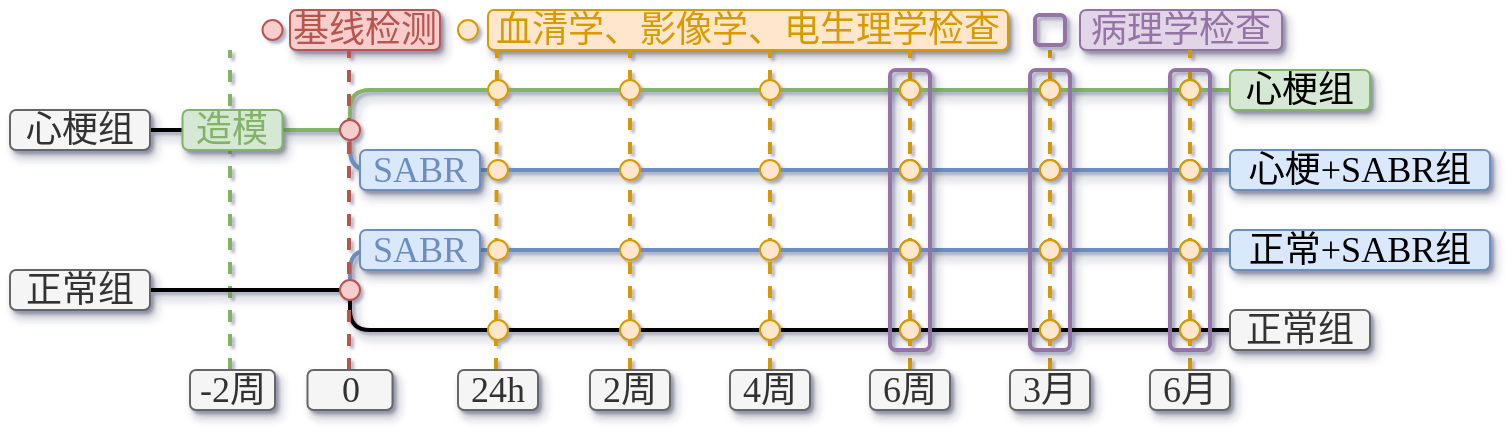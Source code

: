 <mxfile version="21.3.0" type="github">
  <diagram name="第 1 页" id="C_3h3VAVvYODB8KFkyO_">
    <mxGraphModel dx="1647" dy="903" grid="1" gridSize="10" guides="1" tooltips="1" connect="1" arrows="1" fold="1" page="1" pageScale="1" pageWidth="827" pageHeight="1169" math="0" shadow="1">
      <root>
        <mxCell id="0" />
        <mxCell id="1" parent="0" />
        <mxCell id="onbVBH6VORb0m2ybjFXg-235" value="" style="endArrow=none;dashed=1;html=1;rounded=0;fillColor=#d5e8d4;strokeColor=#82b366;strokeWidth=2;" parent="1" edge="1">
          <mxGeometry width="50" height="50" relative="1" as="geometry">
            <mxPoint x="280" y="400" as="sourcePoint" />
            <mxPoint x="280" y="240" as="targetPoint" />
          </mxGeometry>
        </mxCell>
        <mxCell id="onbVBH6VORb0m2ybjFXg-175" value="" style="endArrow=none;html=1;rounded=1;startArrow=none;startFill=0;endFill=0;fillColor=#dae8fc;strokeColor=#6c8ebf;strokeWidth=2;shadow=1;" parent="1" edge="1">
          <mxGeometry width="50" height="50" relative="1" as="geometry">
            <mxPoint x="340" y="360" as="sourcePoint" />
            <mxPoint x="780" y="340" as="targetPoint" />
            <Array as="points">
              <mxPoint x="340" y="340" />
            </Array>
          </mxGeometry>
        </mxCell>
        <mxCell id="onbVBH6VORb0m2ybjFXg-87" value="" style="endArrow=none;html=1;rounded=1;startArrow=none;startFill=0;endFill=0;fillColor=#d5e8d4;strokeColor=#82b366;strokeWidth=2;shadow=1;" parent="1" edge="1">
          <mxGeometry width="50" height="50" relative="1" as="geometry">
            <mxPoint x="340" y="280" as="sourcePoint" />
            <mxPoint x="780" y="260" as="targetPoint" />
            <Array as="points">
              <mxPoint x="340" y="260" />
            </Array>
          </mxGeometry>
        </mxCell>
        <mxCell id="onbVBH6VORb0m2ybjFXg-63" value="" style="endArrow=none;html=1;rounded=0;startArrow=none;startFill=0;endFill=0;fillColor=#d5e8d4;strokeColor=#82b366;strokeWidth=2;shadow=1;" parent="1" source="onbVBH6VORb0m2ybjFXg-7" target="onbVBH6VORb0m2ybjFXg-61" edge="1">
          <mxGeometry width="50" height="50" relative="1" as="geometry">
            <mxPoint x="270" y="280" as="sourcePoint" />
            <mxPoint x="340" y="280" as="targetPoint" />
          </mxGeometry>
        </mxCell>
        <mxCell id="onbVBH6VORb0m2ybjFXg-2" value="" style="endArrow=none;html=1;rounded=0;startArrow=none;startFill=0;endFill=0;strokeWidth=2;shadow=1;" parent="1" edge="1">
          <mxGeometry width="50" height="50" relative="1" as="geometry">
            <mxPoint x="240" y="280" as="sourcePoint" />
            <mxPoint x="270" y="280" as="targetPoint" />
          </mxGeometry>
        </mxCell>
        <mxCell id="onbVBH6VORb0m2ybjFXg-3" value="&lt;font style=&quot;font-size: 18px;&quot; face=&quot;LXGW WenKai&quot;&gt;心梗组&lt;/font&gt;" style="text;html=1;strokeColor=#666666;fillColor=#f5f5f5;align=center;verticalAlign=middle;whiteSpace=wrap;rounded=1;fontColor=#333333;shadow=1;" parent="1" vertex="1">
          <mxGeometry x="170" y="270" width="70" height="20" as="geometry" />
        </mxCell>
        <mxCell id="onbVBH6VORb0m2ybjFXg-4" value="" style="endArrow=none;html=1;rounded=0;startArrow=none;startFill=0;endFill=0;strokeWidth=2;shadow=1;" parent="1" edge="1">
          <mxGeometry width="50" height="50" relative="1" as="geometry">
            <mxPoint x="240" y="360" as="sourcePoint" />
            <mxPoint x="270" y="360" as="targetPoint" />
          </mxGeometry>
        </mxCell>
        <mxCell id="onbVBH6VORb0m2ybjFXg-5" value="&lt;font style=&quot;font-size: 18px;&quot; face=&quot;LXGW WenKai&quot;&gt;正常组&lt;/font&gt;" style="text;html=1;strokeColor=#666666;fillColor=#f5f5f5;align=center;verticalAlign=middle;whiteSpace=wrap;rounded=1;fontColor=#333333;shadow=1;" parent="1" vertex="1">
          <mxGeometry x="170" y="350" width="70" height="20" as="geometry" />
        </mxCell>
        <mxCell id="onbVBH6VORb0m2ybjFXg-10" value="" style="endArrow=none;html=1;rounded=0;startArrow=none;startFill=0;endFill=0;fillColor=#d5e8d4;strokeColor=#82b366;strokeWidth=2;" parent="1" source="onbVBH6VORb0m2ybjFXg-61" edge="1">
          <mxGeometry width="50" height="50" relative="1" as="geometry">
            <mxPoint x="200" y="280" as="sourcePoint" />
            <mxPoint x="340" y="280" as="targetPoint" />
          </mxGeometry>
        </mxCell>
        <mxCell id="onbVBH6VORb0m2ybjFXg-11" value="" style="endArrow=none;html=1;rounded=0;startArrow=none;startFill=0;endFill=0;fillColor=#d5e8d4;strokeColor=#000000;strokeWidth=2;shadow=1;" parent="1" edge="1">
          <mxGeometry width="50" height="50" relative="1" as="geometry">
            <mxPoint x="270" y="360" as="sourcePoint" />
            <mxPoint x="340" y="360" as="targetPoint" />
          </mxGeometry>
        </mxCell>
        <mxCell id="onbVBH6VORb0m2ybjFXg-20" value="&lt;font style=&quot;font-size: 18px;&quot; face=&quot;LXGW WenKai&quot;&gt;-2周&lt;/font&gt;" style="text;html=1;strokeColor=#666666;fillColor=#f5f5f5;align=center;verticalAlign=middle;whiteSpace=wrap;rounded=1;fontColor=#333333;shadow=1;" parent="1" vertex="1">
          <mxGeometry x="260" y="400" width="42.5" height="20" as="geometry" />
        </mxCell>
        <mxCell id="onbVBH6VORb0m2ybjFXg-22" value="&lt;font style=&quot;font-size: 18px;&quot; face=&quot;LXGW WenKai&quot; color=&quot;#b85450&quot;&gt;基线检测&lt;/font&gt;" style="text;html=1;strokeColor=#b85450;fillColor=#f8cecc;align=center;verticalAlign=middle;whiteSpace=wrap;rounded=1;shadow=1;" parent="1" vertex="1">
          <mxGeometry x="310" y="220" width="75" height="20" as="geometry" />
        </mxCell>
        <mxCell id="onbVBH6VORb0m2ybjFXg-15" value="" style="endArrow=none;html=1;rounded=1;startArrow=none;startFill=0;endFill=0;fillColor=#d5e8d4;strokeColor=#000000;strokeWidth=2;shadow=1;" parent="1" edge="1">
          <mxGeometry width="50" height="50" relative="1" as="geometry">
            <mxPoint x="340" y="360" as="sourcePoint" />
            <mxPoint x="780" y="380" as="targetPoint" />
            <Array as="points">
              <mxPoint x="340" y="380" />
            </Array>
          </mxGeometry>
        </mxCell>
        <mxCell id="onbVBH6VORb0m2ybjFXg-16" value="" style="endArrow=none;html=1;startArrow=none;startFill=0;endFill=0;fillColor=#d5e8d4;strokeColor=#6C8EBF;strokeWidth=2;rounded=1;shadow=1;" parent="1" edge="1">
          <mxGeometry width="50" height="50" relative="1" as="geometry">
            <mxPoint x="340" y="280" as="sourcePoint" />
            <mxPoint x="780" y="300" as="targetPoint" />
            <Array as="points">
              <mxPoint x="340" y="300" />
            </Array>
          </mxGeometry>
        </mxCell>
        <mxCell id="onbVBH6VORb0m2ybjFXg-23" value="&lt;font style=&quot;font-size: 18px;&quot; face=&quot;LXGW WenKai&quot; color=&quot;#d79b00&quot;&gt;血清学、影像学、电生理学检查&lt;/font&gt;" style="text;html=1;strokeColor=#d79b00;fillColor=#ffe6cc;align=center;verticalAlign=middle;whiteSpace=wrap;rounded=1;shadow=1;" parent="1" vertex="1">
          <mxGeometry x="409" y="220" width="260" height="20" as="geometry" />
        </mxCell>
        <mxCell id="onbVBH6VORb0m2ybjFXg-24" value="" style="endArrow=none;dashed=1;html=1;rounded=0;fillColor=#ffe6cc;strokeColor=#d79b00;strokeWidth=2;" parent="1" edge="1">
          <mxGeometry width="50" height="50" relative="1" as="geometry">
            <mxPoint x="413" y="400" as="sourcePoint" />
            <mxPoint x="413.5" y="240" as="targetPoint" />
          </mxGeometry>
        </mxCell>
        <mxCell id="onbVBH6VORb0m2ybjFXg-25" value="" style="endArrow=none;dashed=1;html=1;rounded=0;fillColor=#ffe6cc;strokeColor=#d79b00;strokeWidth=2;" parent="1" edge="1">
          <mxGeometry width="50" height="50" relative="1" as="geometry">
            <mxPoint x="480" y="400" as="sourcePoint" />
            <mxPoint x="480" y="240" as="targetPoint" />
          </mxGeometry>
        </mxCell>
        <mxCell id="onbVBH6VORb0m2ybjFXg-26" value="" style="endArrow=none;dashed=1;html=1;rounded=0;fillColor=#ffe6cc;strokeColor=#d79b00;strokeWidth=2;" parent="1" edge="1">
          <mxGeometry width="50" height="50" relative="1" as="geometry">
            <mxPoint x="550" y="400" as="sourcePoint" />
            <mxPoint x="550" y="240" as="targetPoint" />
          </mxGeometry>
        </mxCell>
        <mxCell id="onbVBH6VORb0m2ybjFXg-27" value="" style="endArrow=none;dashed=1;html=1;rounded=0;fillColor=#ffe6cc;strokeColor=#d79b00;strokeWidth=2;" parent="1" edge="1">
          <mxGeometry width="50" height="50" relative="1" as="geometry">
            <mxPoint x="620" y="400" as="sourcePoint" />
            <mxPoint x="620" y="240" as="targetPoint" />
          </mxGeometry>
        </mxCell>
        <mxCell id="onbVBH6VORb0m2ybjFXg-31" value="&lt;font style=&quot;font-size: 18px;&quot; face=&quot;LXGW WenKai&quot;&gt;24h&lt;/font&gt;" style="text;html=1;strokeColor=#666666;fillColor=#f5f5f5;align=center;verticalAlign=middle;whiteSpace=wrap;rounded=1;fontColor=#333333;shadow=1;" parent="1" vertex="1">
          <mxGeometry x="394" y="400" width="40" height="20" as="geometry" />
        </mxCell>
        <mxCell id="onbVBH6VORb0m2ybjFXg-32" value="&lt;font style=&quot;font-size: 18px;&quot; face=&quot;LXGW WenKai&quot;&gt;2周&lt;/font&gt;" style="text;html=1;strokeColor=#666666;fillColor=#f5f5f5;align=center;verticalAlign=middle;whiteSpace=wrap;rounded=1;fontColor=#333333;shadow=1;" parent="1" vertex="1">
          <mxGeometry x="460" y="400" width="40" height="20" as="geometry" />
        </mxCell>
        <mxCell id="onbVBH6VORb0m2ybjFXg-33" value="&lt;font style=&quot;font-size: 18px;&quot; face=&quot;LXGW WenKai&quot;&gt;4周&lt;/font&gt;" style="text;html=1;strokeColor=#666666;fillColor=#f5f5f5;align=center;verticalAlign=middle;whiteSpace=wrap;rounded=1;fontColor=#333333;shadow=1;" parent="1" vertex="1">
          <mxGeometry x="530" y="400" width="40" height="20" as="geometry" />
        </mxCell>
        <mxCell id="onbVBH6VORb0m2ybjFXg-34" value="&lt;font style=&quot;font-size: 18px;&quot; face=&quot;LXGW WenKai&quot;&gt;6周&lt;/font&gt;" style="text;html=1;strokeColor=#666666;fillColor=#f5f5f5;align=center;verticalAlign=middle;whiteSpace=wrap;rounded=1;fontColor=#333333;shadow=1;" parent="1" vertex="1">
          <mxGeometry x="600" y="400" width="40" height="20" as="geometry" />
        </mxCell>
        <mxCell id="onbVBH6VORb0m2ybjFXg-40" value="" style="rounded=1;whiteSpace=wrap;html=1;fillColor=none;strokeColor=#9673a6;strokeWidth=2;shadow=1;" parent="1" vertex="1">
          <mxGeometry x="610" y="250" width="20" height="140" as="geometry" />
        </mxCell>
        <mxCell id="onbVBH6VORb0m2ybjFXg-57" value="" style="endArrow=none;dashed=1;html=1;rounded=0;fillColor=#f8cecc;strokeColor=#b85450;strokeWidth=2;" parent="1" edge="1">
          <mxGeometry width="50" height="50" relative="1" as="geometry">
            <mxPoint x="339.5" y="400" as="sourcePoint" />
            <mxPoint x="339.5" y="240" as="targetPoint" />
          </mxGeometry>
        </mxCell>
        <mxCell id="onbVBH6VORb0m2ybjFXg-61" value="" style="ellipse;whiteSpace=wrap;html=1;aspect=fixed;fillColor=#f8cecc;strokeColor=#b85450;" parent="1" vertex="1">
          <mxGeometry x="335" y="275" width="10" height="10" as="geometry" />
        </mxCell>
        <mxCell id="onbVBH6VORb0m2ybjFXg-65" value="" style="endArrow=none;html=1;rounded=0;startArrow=none;startFill=0;endFill=0;fillColor=#dae8fc;strokeColor=#6c8ebf;strokeWidth=2;" parent="1" target="onbVBH6VORb0m2ybjFXg-64" edge="1">
          <mxGeometry width="50" height="50" relative="1" as="geometry">
            <mxPoint x="340" y="360" as="sourcePoint" />
            <mxPoint x="850" y="340" as="targetPoint" />
            <Array as="points" />
          </mxGeometry>
        </mxCell>
        <mxCell id="onbVBH6VORb0m2ybjFXg-64" value="" style="ellipse;whiteSpace=wrap;html=1;aspect=fixed;fillColor=#f8cecc;strokeColor=#b85450;" parent="1" vertex="1">
          <mxGeometry x="335" y="355" width="10" height="10" as="geometry" />
        </mxCell>
        <mxCell id="onbVBH6VORb0m2ybjFXg-75" value="" style="ellipse;whiteSpace=wrap;html=1;aspect=fixed;fillColor=#e1d5e7;strokeColor=#9673a6;" parent="1" vertex="1">
          <mxGeometry x="615" y="375" width="10" height="10" as="geometry" />
        </mxCell>
        <mxCell id="onbVBH6VORb0m2ybjFXg-76" value="" style="ellipse;whiteSpace=wrap;html=1;aspect=fixed;fillColor=#e1d5e7;strokeColor=#9673a6;" parent="1" vertex="1">
          <mxGeometry x="615" y="335" width="10" height="10" as="geometry" />
        </mxCell>
        <mxCell id="onbVBH6VORb0m2ybjFXg-77" value="" style="ellipse;whiteSpace=wrap;html=1;aspect=fixed;fillColor=#e1d5e7;strokeColor=#9673a6;" parent="1" vertex="1">
          <mxGeometry x="615" y="295" width="10" height="10" as="geometry" />
        </mxCell>
        <mxCell id="onbVBH6VORb0m2ybjFXg-78" value="" style="ellipse;whiteSpace=wrap;html=1;aspect=fixed;fillColor=#e1d5e7;strokeColor=#9673a6;" parent="1" vertex="1">
          <mxGeometry x="615" y="255" width="10" height="10" as="geometry" />
        </mxCell>
        <mxCell id="onbVBH6VORb0m2ybjFXg-156" value="&lt;font color=&quot;#6c8ebf&quot; style=&quot;font-size: 18px;&quot; face=&quot;LXGW WenKai&quot;&gt;SABR&lt;/font&gt;" style="text;html=1;strokeColor=#6c8ebf;fillColor=#dae8fc;align=center;verticalAlign=middle;whiteSpace=wrap;rounded=1;shadow=1;" parent="1" vertex="1">
          <mxGeometry x="345" y="290" width="60" height="20" as="geometry" />
        </mxCell>
        <mxCell id="onbVBH6VORb0m2ybjFXg-163" value="&lt;font color=&quot;#6c8ebf&quot; style=&quot;font-size: 18px;&quot; face=&quot;LXGW WenKai&quot;&gt;SABR&lt;/font&gt;" style="text;html=1;strokeColor=#6c8ebf;fillColor=#dae8fc;align=center;verticalAlign=middle;whiteSpace=wrap;rounded=1;shadow=1;" parent="1" vertex="1">
          <mxGeometry x="345" y="330" width="60" height="20" as="geometry" />
        </mxCell>
        <mxCell id="onbVBH6VORb0m2ybjFXg-199" value="" style="group" parent="1" vertex="1" connectable="0">
          <mxGeometry x="409" y="255" width="10" height="130" as="geometry" />
        </mxCell>
        <mxCell id="onbVBH6VORb0m2ybjFXg-177" value="" style="ellipse;whiteSpace=wrap;html=1;aspect=fixed;fillColor=#ffe6cc;strokeColor=#d79b00;" parent="onbVBH6VORb0m2ybjFXg-199" vertex="1">
          <mxGeometry width="10" height="10" as="geometry" />
        </mxCell>
        <mxCell id="onbVBH6VORb0m2ybjFXg-181" value="" style="ellipse;whiteSpace=wrap;html=1;aspect=fixed;fillColor=#ffe6cc;strokeColor=#d79b00;" parent="onbVBH6VORb0m2ybjFXg-199" vertex="1">
          <mxGeometry y="40" width="10" height="10" as="geometry" />
        </mxCell>
        <mxCell id="onbVBH6VORb0m2ybjFXg-182" value="" style="ellipse;whiteSpace=wrap;html=1;aspect=fixed;fillColor=#ffe6cc;strokeColor=#d79b00;" parent="onbVBH6VORb0m2ybjFXg-199" vertex="1">
          <mxGeometry y="80" width="10" height="10" as="geometry" />
        </mxCell>
        <mxCell id="onbVBH6VORb0m2ybjFXg-183" value="" style="ellipse;whiteSpace=wrap;html=1;aspect=fixed;fillColor=#ffe6cc;strokeColor=#d79b00;" parent="onbVBH6VORb0m2ybjFXg-199" vertex="1">
          <mxGeometry y="120" width="10" height="10" as="geometry" />
        </mxCell>
        <mxCell id="onbVBH6VORb0m2ybjFXg-201" value="" style="group" parent="1" vertex="1" connectable="0">
          <mxGeometry x="475" y="255" width="10" height="130" as="geometry" />
        </mxCell>
        <mxCell id="onbVBH6VORb0m2ybjFXg-202" value="" style="ellipse;whiteSpace=wrap;html=1;aspect=fixed;fillColor=#ffe6cc;strokeColor=#d79b00;" parent="onbVBH6VORb0m2ybjFXg-201" vertex="1">
          <mxGeometry width="10" height="10" as="geometry" />
        </mxCell>
        <mxCell id="onbVBH6VORb0m2ybjFXg-203" value="" style="ellipse;whiteSpace=wrap;html=1;aspect=fixed;fillColor=#ffe6cc;strokeColor=#d79b00;" parent="onbVBH6VORb0m2ybjFXg-201" vertex="1">
          <mxGeometry y="40" width="10" height="10" as="geometry" />
        </mxCell>
        <mxCell id="onbVBH6VORb0m2ybjFXg-204" value="" style="ellipse;whiteSpace=wrap;html=1;aspect=fixed;fillColor=#ffe6cc;strokeColor=#d79b00;" parent="onbVBH6VORb0m2ybjFXg-201" vertex="1">
          <mxGeometry y="80" width="10" height="10" as="geometry" />
        </mxCell>
        <mxCell id="onbVBH6VORb0m2ybjFXg-205" value="" style="ellipse;whiteSpace=wrap;html=1;aspect=fixed;fillColor=#ffe6cc;strokeColor=#d79b00;" parent="onbVBH6VORb0m2ybjFXg-201" vertex="1">
          <mxGeometry y="120" width="10" height="10" as="geometry" />
        </mxCell>
        <mxCell id="onbVBH6VORb0m2ybjFXg-206" value="" style="group" parent="1" vertex="1" connectable="0">
          <mxGeometry x="545" y="255" width="10" height="130" as="geometry" />
        </mxCell>
        <mxCell id="onbVBH6VORb0m2ybjFXg-207" value="" style="ellipse;whiteSpace=wrap;html=1;aspect=fixed;fillColor=#ffe6cc;strokeColor=#d79b00;" parent="onbVBH6VORb0m2ybjFXg-206" vertex="1">
          <mxGeometry width="10" height="10" as="geometry" />
        </mxCell>
        <mxCell id="onbVBH6VORb0m2ybjFXg-208" value="" style="ellipse;whiteSpace=wrap;html=1;aspect=fixed;fillColor=#ffe6cc;strokeColor=#d79b00;" parent="onbVBH6VORb0m2ybjFXg-206" vertex="1">
          <mxGeometry y="40" width="10" height="10" as="geometry" />
        </mxCell>
        <mxCell id="onbVBH6VORb0m2ybjFXg-209" value="" style="ellipse;whiteSpace=wrap;html=1;aspect=fixed;fillColor=#ffe6cc;strokeColor=#d79b00;" parent="onbVBH6VORb0m2ybjFXg-206" vertex="1">
          <mxGeometry y="80" width="10" height="10" as="geometry" />
        </mxCell>
        <mxCell id="onbVBH6VORb0m2ybjFXg-210" value="" style="ellipse;whiteSpace=wrap;html=1;aspect=fixed;fillColor=#ffe6cc;strokeColor=#d79b00;" parent="onbVBH6VORb0m2ybjFXg-206" vertex="1">
          <mxGeometry y="120" width="10" height="10" as="geometry" />
        </mxCell>
        <mxCell id="onbVBH6VORb0m2ybjFXg-211" value="" style="group" parent="1" vertex="1" connectable="0">
          <mxGeometry x="615" y="255" width="10" height="130" as="geometry" />
        </mxCell>
        <mxCell id="onbVBH6VORb0m2ybjFXg-212" value="" style="ellipse;whiteSpace=wrap;html=1;aspect=fixed;fillColor=#ffe6cc;strokeColor=#d79b00;" parent="onbVBH6VORb0m2ybjFXg-211" vertex="1">
          <mxGeometry width="10" height="10" as="geometry" />
        </mxCell>
        <mxCell id="onbVBH6VORb0m2ybjFXg-213" value="" style="ellipse;whiteSpace=wrap;html=1;aspect=fixed;fillColor=#ffe6cc;strokeColor=#d79b00;" parent="onbVBH6VORb0m2ybjFXg-211" vertex="1">
          <mxGeometry y="40" width="10" height="10" as="geometry" />
        </mxCell>
        <mxCell id="onbVBH6VORb0m2ybjFXg-214" value="" style="ellipse;whiteSpace=wrap;html=1;aspect=fixed;fillColor=#ffe6cc;strokeColor=#d79b00;" parent="onbVBH6VORb0m2ybjFXg-211" vertex="1">
          <mxGeometry y="80" width="10" height="10" as="geometry" />
        </mxCell>
        <mxCell id="onbVBH6VORb0m2ybjFXg-215" value="" style="ellipse;whiteSpace=wrap;html=1;aspect=fixed;fillColor=#ffe6cc;strokeColor=#d79b00;" parent="onbVBH6VORb0m2ybjFXg-211" vertex="1">
          <mxGeometry y="120" width="10" height="10" as="geometry" />
        </mxCell>
        <mxCell id="onbVBH6VORb0m2ybjFXg-232" value="&lt;font style=&quot;font-size: 18px;&quot; face=&quot;LXGW WenKai&quot;&gt;0&lt;/font&gt;" style="text;html=1;strokeColor=#666666;fillColor=#f5f5f5;align=center;verticalAlign=middle;whiteSpace=wrap;rounded=1;fontColor=#333333;shadow=1;" parent="1" vertex="1">
          <mxGeometry x="318.75" y="400" width="42.5" height="20" as="geometry" />
        </mxCell>
        <mxCell id="onbVBH6VORb0m2ybjFXg-233" value="" style="endArrow=none;html=1;rounded=0;startArrow=none;startFill=0;endFill=0;fillColor=#d5e8d4;strokeColor=#82b366;strokeWidth=2;shadow=1;" parent="1" target="onbVBH6VORb0m2ybjFXg-7" edge="1">
          <mxGeometry width="50" height="50" relative="1" as="geometry">
            <mxPoint x="270" y="280" as="sourcePoint" />
            <mxPoint x="335" y="280" as="targetPoint" />
          </mxGeometry>
        </mxCell>
        <mxCell id="onbVBH6VORb0m2ybjFXg-7" value="&lt;font color=&quot;#82b366&quot; style=&quot;font-size: 18px;&quot; face=&quot;LXGW WenKai&quot;&gt;造模&lt;/font&gt;" style="text;html=1;strokeColor=#82b366;fillColor=#d5e8d4;align=center;verticalAlign=middle;whiteSpace=wrap;rounded=1;shadow=1;" parent="1" vertex="1">
          <mxGeometry x="256.25" y="270" width="50" height="20" as="geometry" />
        </mxCell>
        <mxCell id="onbVBH6VORb0m2ybjFXg-49" value="&lt;font color=&quot;#9673a6&quot; style=&quot;font-size: 18px;&quot; face=&quot;LXGW WenKai&quot;&gt;病理学检查&lt;/font&gt;" style="text;html=1;strokeColor=#9673a6;fillColor=#e1d5e7;align=center;verticalAlign=middle;whiteSpace=wrap;rounded=1;shadow=1;container=0;" parent="1" vertex="1">
          <mxGeometry x="705" y="220" width="101" height="20" as="geometry" />
        </mxCell>
        <mxCell id="onbVBH6VORb0m2ybjFXg-29" value="" style="endArrow=none;dashed=1;html=1;rounded=0;fillColor=#ffe6cc;strokeColor=#d79b00;strokeWidth=2;" parent="1" edge="1">
          <mxGeometry width="50" height="50" relative="1" as="geometry">
            <mxPoint x="690" y="400" as="sourcePoint" />
            <mxPoint x="690" y="240" as="targetPoint" />
          </mxGeometry>
        </mxCell>
        <mxCell id="onbVBH6VORb0m2ybjFXg-36" value="" style="endArrow=none;dashed=1;html=1;rounded=0;fillColor=#ffe6cc;strokeColor=#d79b00;strokeWidth=2;" parent="1" edge="1">
          <mxGeometry width="50" height="50" relative="1" as="geometry">
            <mxPoint x="760" y="400" as="sourcePoint" />
            <mxPoint x="760" y="240" as="targetPoint" />
          </mxGeometry>
        </mxCell>
        <mxCell id="onbVBH6VORb0m2ybjFXg-38" value="&lt;font style=&quot;font-size: 18px;&quot; face=&quot;LXGW WenKai&quot;&gt;3月&lt;/font&gt;" style="text;html=1;strokeColor=#666666;fillColor=#f5f5f5;align=center;verticalAlign=middle;whiteSpace=wrap;rounded=1;fontColor=#333333;shadow=1;container=0;" parent="1" vertex="1">
          <mxGeometry x="670" y="400" width="40" height="20" as="geometry" />
        </mxCell>
        <mxCell id="onbVBH6VORb0m2ybjFXg-39" value="&lt;font style=&quot;font-size: 18px;&quot; face=&quot;LXGW WenKai&quot;&gt;6月&lt;/font&gt;" style="text;html=1;strokeColor=#666666;fillColor=#f5f5f5;align=center;verticalAlign=middle;whiteSpace=wrap;rounded=1;fontColor=#333333;shadow=1;container=0;" parent="1" vertex="1">
          <mxGeometry x="740" y="400" width="40" height="20" as="geometry" />
        </mxCell>
        <mxCell id="onbVBH6VORb0m2ybjFXg-45" value="" style="rounded=1;whiteSpace=wrap;html=1;fillColor=none;strokeColor=#9673a6;strokeWidth=2;glass=0;shadow=1;container=0;" parent="1" vertex="1">
          <mxGeometry x="680" y="250" width="20" height="140" as="geometry" />
        </mxCell>
        <mxCell id="onbVBH6VORb0m2ybjFXg-46" value="" style="rounded=1;whiteSpace=wrap;html=1;fillColor=none;strokeColor=#9673a6;strokeWidth=2;shadow=1;container=0;" parent="1" vertex="1">
          <mxGeometry x="750" y="250" width="20" height="140" as="geometry" />
        </mxCell>
        <mxCell id="onbVBH6VORb0m2ybjFXg-67" value="" style="ellipse;whiteSpace=wrap;html=1;aspect=fixed;fillColor=#e1d5e7;strokeColor=#9673a6;container=0;" parent="1" vertex="1">
          <mxGeometry x="755" y="375" width="10" height="10" as="geometry" />
        </mxCell>
        <mxCell id="onbVBH6VORb0m2ybjFXg-68" value="" style="ellipse;whiteSpace=wrap;html=1;aspect=fixed;fillColor=#e1d5e7;strokeColor=#9673a6;container=0;" parent="1" vertex="1">
          <mxGeometry x="755" y="335" width="10" height="10" as="geometry" />
        </mxCell>
        <mxCell id="onbVBH6VORb0m2ybjFXg-69" value="" style="ellipse;whiteSpace=wrap;html=1;aspect=fixed;fillColor=#e1d5e7;strokeColor=#9673a6;container=0;" parent="1" vertex="1">
          <mxGeometry x="755" y="295" width="10" height="10" as="geometry" />
        </mxCell>
        <mxCell id="onbVBH6VORb0m2ybjFXg-70" value="" style="ellipse;whiteSpace=wrap;html=1;aspect=fixed;fillColor=#e1d5e7;strokeColor=#9673a6;container=0;" parent="1" vertex="1">
          <mxGeometry x="755" y="255" width="10" height="10" as="geometry" />
        </mxCell>
        <mxCell id="onbVBH6VORb0m2ybjFXg-71" value="" style="ellipse;whiteSpace=wrap;html=1;aspect=fixed;fillColor=#e1d5e7;strokeColor=#9673a6;container=0;" parent="1" vertex="1">
          <mxGeometry x="685" y="375" width="10" height="10" as="geometry" />
        </mxCell>
        <mxCell id="onbVBH6VORb0m2ybjFXg-72" value="" style="ellipse;whiteSpace=wrap;html=1;aspect=fixed;fillColor=#e1d5e7;strokeColor=#9673a6;container=0;" parent="1" vertex="1">
          <mxGeometry x="685" y="335" width="10" height="10" as="geometry" />
        </mxCell>
        <mxCell id="onbVBH6VORb0m2ybjFXg-73" value="" style="ellipse;whiteSpace=wrap;html=1;aspect=fixed;fillColor=#e1d5e7;strokeColor=#9673a6;container=0;" parent="1" vertex="1">
          <mxGeometry x="685" y="295" width="10" height="10" as="geometry" />
        </mxCell>
        <mxCell id="onbVBH6VORb0m2ybjFXg-74" value="" style="ellipse;whiteSpace=wrap;html=1;aspect=fixed;fillColor=#e1d5e7;strokeColor=#9673a6;container=0;" parent="1" vertex="1">
          <mxGeometry x="685" y="255" width="10" height="10" as="geometry" />
        </mxCell>
        <mxCell id="onbVBH6VORb0m2ybjFXg-83" value="&lt;font style=&quot;font-size: 18px;&quot; face=&quot;LXGW WenKai&quot;&gt;心梗组&lt;/font&gt;" style="text;html=1;strokeColor=#82b366;fillColor=#d5e8d4;align=center;verticalAlign=middle;whiteSpace=wrap;rounded=1;shadow=1;container=0;" parent="1" vertex="1">
          <mxGeometry x="780" y="250" width="70" height="20" as="geometry" />
        </mxCell>
        <mxCell id="onbVBH6VORb0m2ybjFXg-84" value="&lt;font style=&quot;font-size: 18px;&quot; face=&quot;LXGW WenKai&quot;&gt;正常组&lt;/font&gt;" style="text;html=1;strokeColor=#666666;fillColor=#f5f5f5;align=center;verticalAlign=middle;whiteSpace=wrap;rounded=1;fontColor=#333333;shadow=1;container=0;" parent="1" vertex="1">
          <mxGeometry x="780" y="370" width="70" height="20" as="geometry" />
        </mxCell>
        <mxCell id="onbVBH6VORb0m2ybjFXg-85" value="&lt;font style=&quot;font-size: 18px;&quot; face=&quot;LXGW WenKai&quot;&gt;心梗+SABR组&lt;/font&gt;" style="text;html=1;strokeColor=#6c8ebf;fillColor=#dae8fc;align=center;verticalAlign=middle;whiteSpace=wrap;rounded=1;shadow=1;container=0;" parent="1" vertex="1">
          <mxGeometry x="780" y="290" width="130" height="20" as="geometry" />
        </mxCell>
        <mxCell id="onbVBH6VORb0m2ybjFXg-86" value="&lt;font style=&quot;font-size: 18px;&quot; face=&quot;LXGW WenKai&quot;&gt;正常+SABR组&lt;/font&gt;" style="text;html=1;strokeColor=#6c8ebf;fillColor=#dae8fc;align=center;verticalAlign=middle;whiteSpace=wrap;rounded=1;shadow=1;container=0;" parent="1" vertex="1">
          <mxGeometry x="780" y="330" width="130" height="20" as="geometry" />
        </mxCell>
        <mxCell id="onbVBH6VORb0m2ybjFXg-222" value="" style="ellipse;whiteSpace=wrap;html=1;aspect=fixed;fillColor=#ffe6cc;strokeColor=#d79b00;container=0;" parent="1" vertex="1">
          <mxGeometry x="685" y="255" width="10" height="10" as="geometry" />
        </mxCell>
        <mxCell id="onbVBH6VORb0m2ybjFXg-223" value="" style="ellipse;whiteSpace=wrap;html=1;aspect=fixed;fillColor=#ffe6cc;strokeColor=#d79b00;container=0;" parent="1" vertex="1">
          <mxGeometry x="685" y="295" width="10" height="10" as="geometry" />
        </mxCell>
        <mxCell id="onbVBH6VORb0m2ybjFXg-224" value="" style="ellipse;whiteSpace=wrap;html=1;aspect=fixed;fillColor=#ffe6cc;strokeColor=#d79b00;container=0;" parent="1" vertex="1">
          <mxGeometry x="685" y="335" width="10" height="10" as="geometry" />
        </mxCell>
        <mxCell id="onbVBH6VORb0m2ybjFXg-225" value="" style="ellipse;whiteSpace=wrap;html=1;aspect=fixed;fillColor=#ffe6cc;strokeColor=#d79b00;container=0;" parent="1" vertex="1">
          <mxGeometry x="685" y="375" width="10" height="10" as="geometry" />
        </mxCell>
        <mxCell id="onbVBH6VORb0m2ybjFXg-227" value="" style="ellipse;whiteSpace=wrap;html=1;aspect=fixed;fillColor=#ffe6cc;strokeColor=#d79b00;container=0;" parent="1" vertex="1">
          <mxGeometry x="755" y="255" width="10" height="10" as="geometry" />
        </mxCell>
        <mxCell id="onbVBH6VORb0m2ybjFXg-228" value="" style="ellipse;whiteSpace=wrap;html=1;aspect=fixed;fillColor=#ffe6cc;strokeColor=#d79b00;container=0;" parent="1" vertex="1">
          <mxGeometry x="755" y="295" width="10" height="10" as="geometry" />
        </mxCell>
        <mxCell id="onbVBH6VORb0m2ybjFXg-229" value="" style="ellipse;whiteSpace=wrap;html=1;aspect=fixed;fillColor=#ffe6cc;strokeColor=#d79b00;container=0;" parent="1" vertex="1">
          <mxGeometry x="755" y="335" width="10" height="10" as="geometry" />
        </mxCell>
        <mxCell id="onbVBH6VORb0m2ybjFXg-230" value="" style="ellipse;whiteSpace=wrap;html=1;aspect=fixed;fillColor=#ffe6cc;strokeColor=#d79b00;container=0;" parent="1" vertex="1">
          <mxGeometry x="755" y="375" width="10" height="10" as="geometry" />
        </mxCell>
        <mxCell id="ioLME_TwkOpVqRLrg9Ro-4" value="" style="ellipse;whiteSpace=wrap;html=1;aspect=fixed;fillColor=#f8cecc;strokeColor=#b85450;" vertex="1" parent="1">
          <mxGeometry x="296.25" y="225" width="10" height="10" as="geometry" />
        </mxCell>
        <mxCell id="ioLME_TwkOpVqRLrg9Ro-5" value="" style="ellipse;whiteSpace=wrap;html=1;aspect=fixed;fillColor=#ffe6cc;strokeColor=#d79b00;" vertex="1" parent="1">
          <mxGeometry x="394" y="225" width="10" height="10" as="geometry" />
        </mxCell>
        <mxCell id="ioLME_TwkOpVqRLrg9Ro-6" value="" style="rounded=1;whiteSpace=wrap;html=1;fillColor=none;strokeColor=#9673a6;strokeWidth=2;shadow=1;container=0;" vertex="1" parent="1">
          <mxGeometry x="682.5" y="222.5" width="15" height="15" as="geometry" />
        </mxCell>
      </root>
    </mxGraphModel>
  </diagram>
</mxfile>
